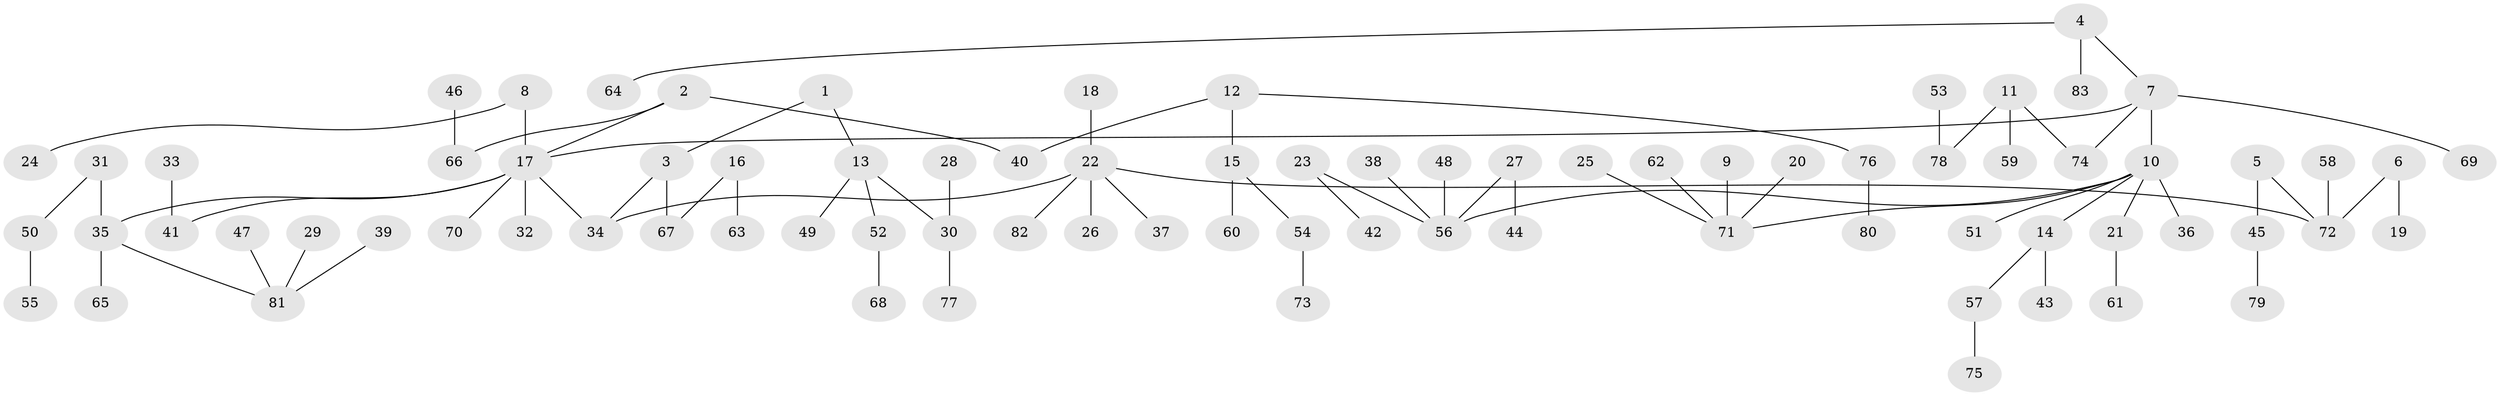 // original degree distribution, {8: 0.0072992700729927005, 4: 0.029197080291970802, 6: 0.029197080291970802, 3: 0.145985401459854, 7: 0.0072992700729927005, 5: 0.029197080291970802, 2: 0.24817518248175183, 1: 0.5036496350364964}
// Generated by graph-tools (version 1.1) at 2025/37/03/04/25 23:37:27]
// undirected, 83 vertices, 82 edges
graph export_dot {
  node [color=gray90,style=filled];
  1;
  2;
  3;
  4;
  5;
  6;
  7;
  8;
  9;
  10;
  11;
  12;
  13;
  14;
  15;
  16;
  17;
  18;
  19;
  20;
  21;
  22;
  23;
  24;
  25;
  26;
  27;
  28;
  29;
  30;
  31;
  32;
  33;
  34;
  35;
  36;
  37;
  38;
  39;
  40;
  41;
  42;
  43;
  44;
  45;
  46;
  47;
  48;
  49;
  50;
  51;
  52;
  53;
  54;
  55;
  56;
  57;
  58;
  59;
  60;
  61;
  62;
  63;
  64;
  65;
  66;
  67;
  68;
  69;
  70;
  71;
  72;
  73;
  74;
  75;
  76;
  77;
  78;
  79;
  80;
  81;
  82;
  83;
  1 -- 3 [weight=1.0];
  1 -- 13 [weight=1.0];
  2 -- 17 [weight=1.0];
  2 -- 40 [weight=1.0];
  2 -- 66 [weight=1.0];
  3 -- 34 [weight=1.0];
  3 -- 67 [weight=1.0];
  4 -- 7 [weight=1.0];
  4 -- 64 [weight=1.0];
  4 -- 83 [weight=1.0];
  5 -- 45 [weight=1.0];
  5 -- 72 [weight=1.0];
  6 -- 19 [weight=1.0];
  6 -- 72 [weight=1.0];
  7 -- 10 [weight=1.0];
  7 -- 17 [weight=1.0];
  7 -- 69 [weight=1.0];
  7 -- 74 [weight=1.0];
  8 -- 17 [weight=1.0];
  8 -- 24 [weight=1.0];
  9 -- 71 [weight=1.0];
  10 -- 14 [weight=1.0];
  10 -- 21 [weight=1.0];
  10 -- 36 [weight=1.0];
  10 -- 51 [weight=1.0];
  10 -- 56 [weight=1.0];
  10 -- 71 [weight=1.0];
  11 -- 59 [weight=1.0];
  11 -- 74 [weight=1.0];
  11 -- 78 [weight=1.0];
  12 -- 15 [weight=1.0];
  12 -- 40 [weight=1.0];
  12 -- 76 [weight=1.0];
  13 -- 30 [weight=1.0];
  13 -- 49 [weight=1.0];
  13 -- 52 [weight=1.0];
  14 -- 43 [weight=1.0];
  14 -- 57 [weight=1.0];
  15 -- 54 [weight=1.0];
  15 -- 60 [weight=1.0];
  16 -- 63 [weight=1.0];
  16 -- 67 [weight=1.0];
  17 -- 32 [weight=1.0];
  17 -- 34 [weight=1.0];
  17 -- 35 [weight=1.0];
  17 -- 41 [weight=1.0];
  17 -- 70 [weight=1.0];
  18 -- 22 [weight=1.0];
  20 -- 71 [weight=1.0];
  21 -- 61 [weight=1.0];
  22 -- 26 [weight=1.0];
  22 -- 34 [weight=1.0];
  22 -- 37 [weight=1.0];
  22 -- 72 [weight=1.0];
  22 -- 82 [weight=1.0];
  23 -- 42 [weight=1.0];
  23 -- 56 [weight=1.0];
  25 -- 71 [weight=1.0];
  27 -- 44 [weight=1.0];
  27 -- 56 [weight=1.0];
  28 -- 30 [weight=1.0];
  29 -- 81 [weight=1.0];
  30 -- 77 [weight=1.0];
  31 -- 35 [weight=1.0];
  31 -- 50 [weight=1.0];
  33 -- 41 [weight=1.0];
  35 -- 65 [weight=1.0];
  35 -- 81 [weight=1.0];
  38 -- 56 [weight=1.0];
  39 -- 81 [weight=1.0];
  45 -- 79 [weight=1.0];
  46 -- 66 [weight=1.0];
  47 -- 81 [weight=1.0];
  48 -- 56 [weight=1.0];
  50 -- 55 [weight=1.0];
  52 -- 68 [weight=1.0];
  53 -- 78 [weight=1.0];
  54 -- 73 [weight=1.0];
  57 -- 75 [weight=1.0];
  58 -- 72 [weight=1.0];
  62 -- 71 [weight=1.0];
  76 -- 80 [weight=1.0];
}

